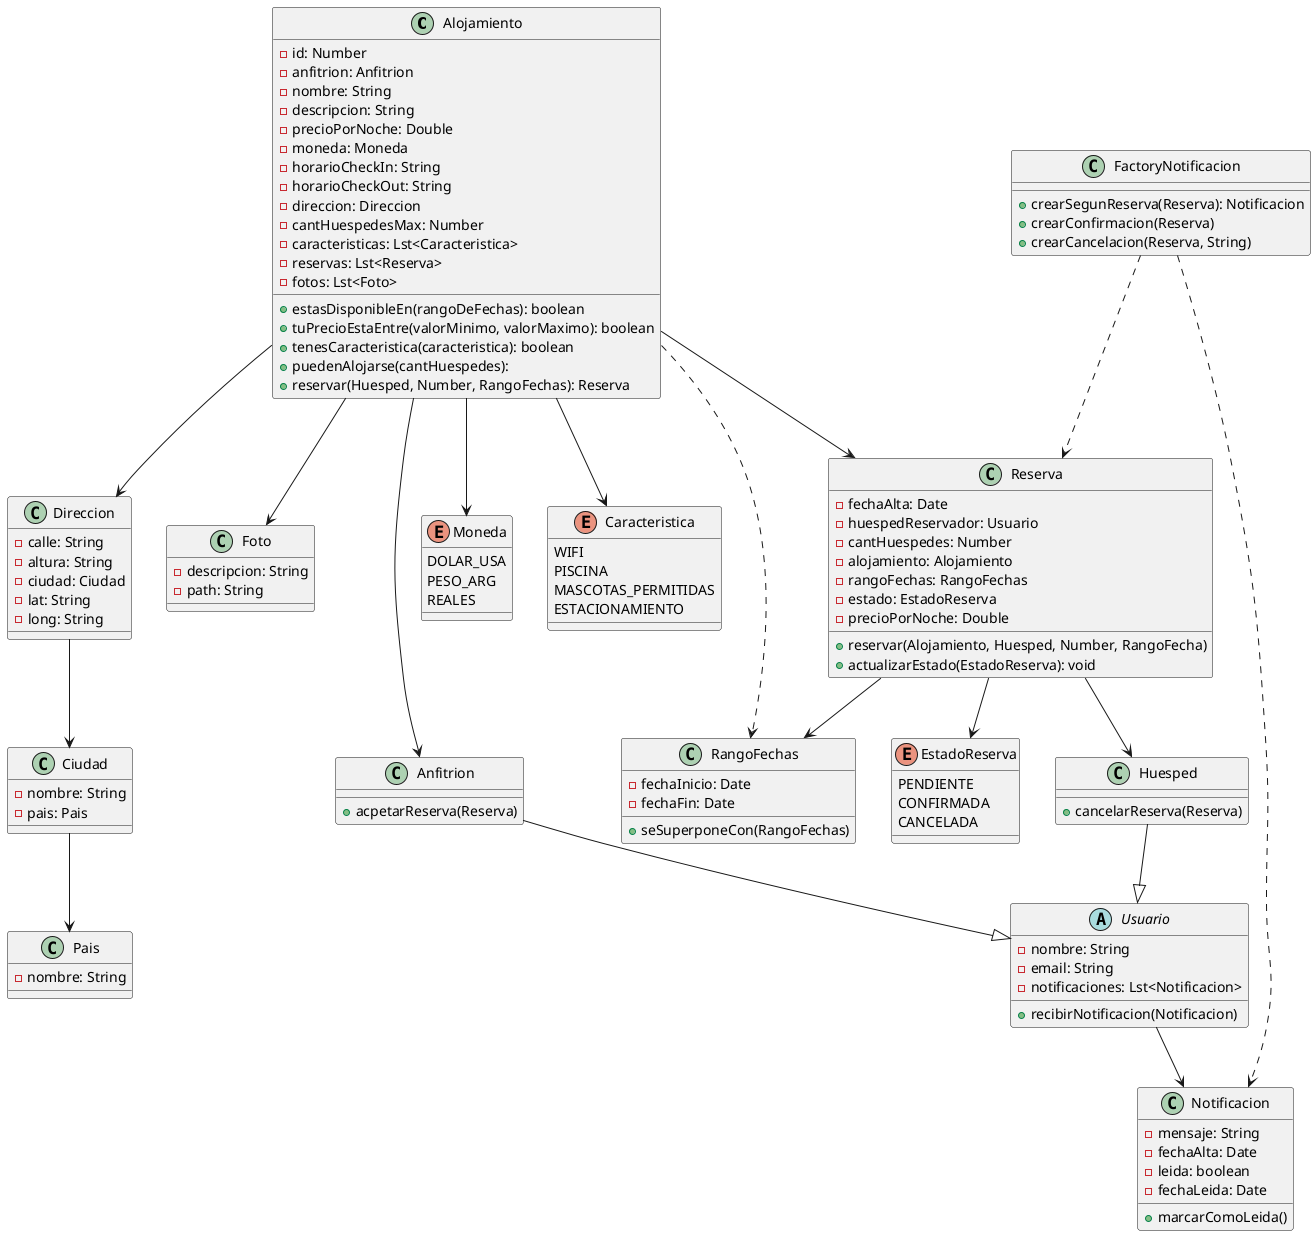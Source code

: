 @startuml Birbnb

class Alojamiento {
  - id: Number
  - anfitrion: Anfitrion
  - nombre: String
  - descripcion: String
  - precioPorNoche: Double
  - moneda: Moneda
  - horarioCheckIn: String
  - horarioCheckOut: String
  - direccion: Direccion
  - cantHuespedesMax: Number
  - caracteristicas: Lst<Caracteristica>
  - reservas: Lst<Reserva>
  - fotos: Lst<Foto>

  + estasDisponibleEn(rangoDeFechas): boolean
  + tuPrecioEstaEntre(valorMinimo, valorMaximo): boolean
  + tenesCaracteristica(caracteristica): boolean
  + puedenAlojarse(cantHuespedes): 
  + reservar(Huesped, Number, RangoFechas): Reserva
}

enum Moneda {
    DOLAR_USA
    PESO_ARG
    REALES
}

enum Caracteristica {
    WIFI
    PISCINA
    MASCOTAS_PERMITIDAS
    ESTACIONAMIENTO
}

enum EstadoReserva {
    PENDIENTE
    CONFIRMADA
    CANCELADA
}

class Direccion {
  - calle: String
  - altura: String
  - ciudad: Ciudad
  - lat: String
  - long: String
}

class Ciudad {
  - nombre: String
  - pais: Pais
}

class Pais {
  - nombre: String
}

class Foto {
  - descripcion: String
  - path: String
}

class Reserva {
  - fechaAlta: Date
  - huespedReservador: Usuario
  - cantHuespedes: Number
  - alojamiento: Alojamiento
  - rangoFechas: RangoFechas
  - estado: EstadoReserva
  - precioPorNoche: Double

  + reservar(Alojamiento, Huesped, Number, RangoFecha)
  + actualizarEstado(EstadoReserva): void
}

class RangoFechas {
  - fechaInicio: Date
  - fechaFin: Date

  + seSuperponeCon(RangoFechas)
}

class FactoryNotificacion {
  + crearSegunReserva(Reserva): Notificacion
  + crearConfirmacion(Reserva)
  + crearCancelacion(Reserva, String)
}

class Notificacion {
  - mensaje: String
  - fechaAlta: Date
  - leida: boolean
  - fechaLeida: Date

  + marcarComoLeida()
}

abstract class Usuario {
  - nombre: String
  - email: String
  - notificaciones: Lst<Notificacion>
  
  + recibirNotificacion(Notificacion)
}

class Anfitrion {
    + acpetarReserva(Reserva)
}

class Huesped {
    + cancelarReserva(Reserva)
}

' Relaciones '
Usuario --> Notificacion
Anfitrion --|> Usuario
Huesped --|> Usuario

Alojamiento --> Direccion
Alojamiento --> Foto
Alojamiento --> Reserva
Alojamiento --> Anfitrion
Alojamiento ..> RangoFechas
Alojamiento --> Moneda
Alojamiento --> Caracteristica

Direccion --> Ciudad
Ciudad --> Pais

Reserva --> Huesped
Reserva --> RangoFechas
Reserva --> EstadoReserva

FactoryNotificacion ..> Notificacion
FactoryNotificacion ..> Reserva

@enduml
